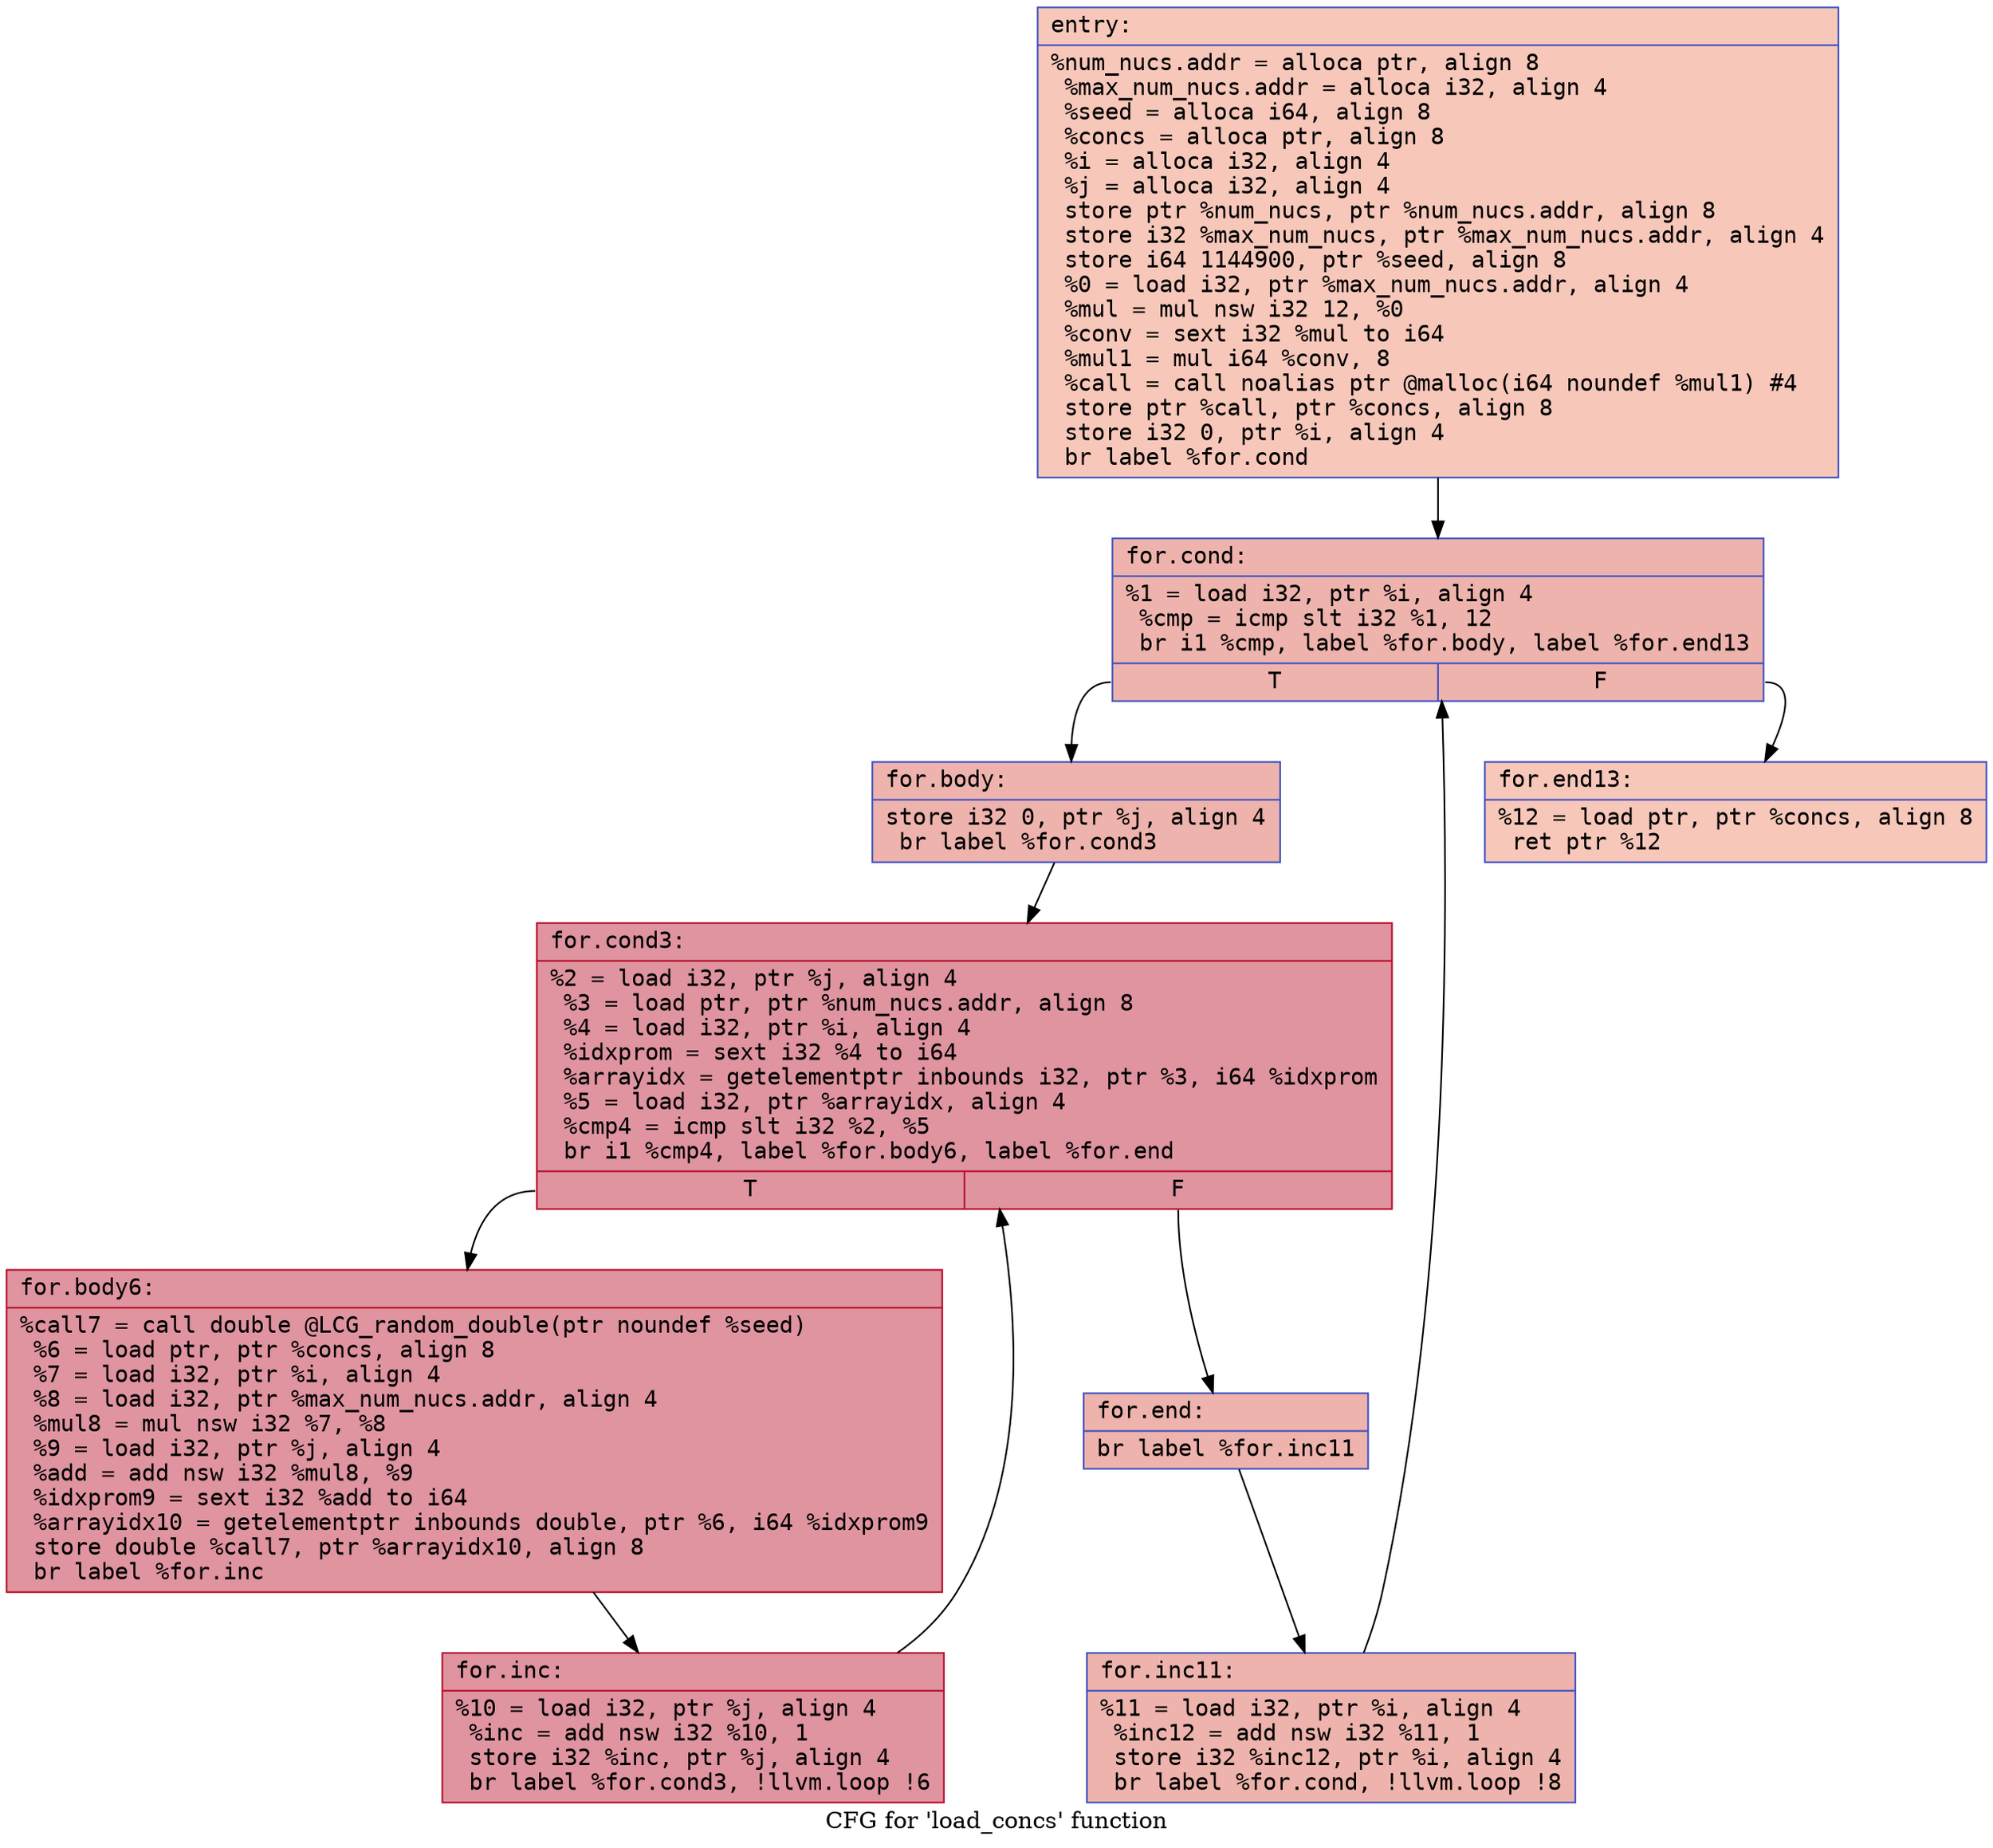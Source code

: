 digraph "CFG for 'load_concs' function" {
	label="CFG for 'load_concs' function";

	Node0x562237907d90 [shape=record,color="#3d50c3ff", style=filled, fillcolor="#ec7f6370" fontname="Courier",label="{entry:\l|  %num_nucs.addr = alloca ptr, align 8\l  %max_num_nucs.addr = alloca i32, align 4\l  %seed = alloca i64, align 8\l  %concs = alloca ptr, align 8\l  %i = alloca i32, align 4\l  %j = alloca i32, align 4\l  store ptr %num_nucs, ptr %num_nucs.addr, align 8\l  store i32 %max_num_nucs, ptr %max_num_nucs.addr, align 4\l  store i64 1144900, ptr %seed, align 8\l  %0 = load i32, ptr %max_num_nucs.addr, align 4\l  %mul = mul nsw i32 12, %0\l  %conv = sext i32 %mul to i64\l  %mul1 = mul i64 %conv, 8\l  %call = call noalias ptr @malloc(i64 noundef %mul1) #4\l  store ptr %call, ptr %concs, align 8\l  store i32 0, ptr %i, align 4\l  br label %for.cond\l}"];
	Node0x562237907d90 -> Node0x562237904710[tooltip="entry -> for.cond\nProbability 100.00%" ];
	Node0x562237904710 [shape=record,color="#3d50c3ff", style=filled, fillcolor="#d6524470" fontname="Courier",label="{for.cond:\l|  %1 = load i32, ptr %i, align 4\l  %cmp = icmp slt i32 %1, 12\l  br i1 %cmp, label %for.body, label %for.end13\l|{<s0>T|<s1>F}}"];
	Node0x562237904710:s0 -> Node0x562237904900[tooltip="for.cond -> for.body\nProbability 96.88%" ];
	Node0x562237904710:s1 -> Node0x562237904950[tooltip="for.cond -> for.end13\nProbability 3.12%" ];
	Node0x562237904900 [shape=record,color="#3d50c3ff", style=filled, fillcolor="#d6524470" fontname="Courier",label="{for.body:\l|  store i32 0, ptr %j, align 4\l  br label %for.cond3\l}"];
	Node0x562237904900 -> Node0x562237904b50[tooltip="for.body -> for.cond3\nProbability 100.00%" ];
	Node0x562237904b50 [shape=record,color="#b70d28ff", style=filled, fillcolor="#b70d2870" fontname="Courier",label="{for.cond3:\l|  %2 = load i32, ptr %j, align 4\l  %3 = load ptr, ptr %num_nucs.addr, align 8\l  %4 = load i32, ptr %i, align 4\l  %idxprom = sext i32 %4 to i64\l  %arrayidx = getelementptr inbounds i32, ptr %3, i64 %idxprom\l  %5 = load i32, ptr %arrayidx, align 4\l  %cmp4 = icmp slt i32 %2, %5\l  br i1 %cmp4, label %for.body6, label %for.end\l|{<s0>T|<s1>F}}"];
	Node0x562237904b50:s0 -> Node0x562237905050[tooltip="for.cond3 -> for.body6\nProbability 96.88%" ];
	Node0x562237904b50:s1 -> Node0x5622379050d0[tooltip="for.cond3 -> for.end\nProbability 3.12%" ];
	Node0x562237905050 [shape=record,color="#b70d28ff", style=filled, fillcolor="#b70d2870" fontname="Courier",label="{for.body6:\l|  %call7 = call double @LCG_random_double(ptr noundef %seed)\l  %6 = load ptr, ptr %concs, align 8\l  %7 = load i32, ptr %i, align 4\l  %8 = load i32, ptr %max_num_nucs.addr, align 4\l  %mul8 = mul nsw i32 %7, %8\l  %9 = load i32, ptr %j, align 4\l  %add = add nsw i32 %mul8, %9\l  %idxprom9 = sext i32 %add to i64\l  %arrayidx10 = getelementptr inbounds double, ptr %6, i64 %idxprom9\l  store double %call7, ptr %arrayidx10, align 8\l  br label %for.inc\l}"];
	Node0x562237905050 -> Node0x56223790f520[tooltip="for.body6 -> for.inc\nProbability 100.00%" ];
	Node0x56223790f520 [shape=record,color="#b70d28ff", style=filled, fillcolor="#b70d2870" fontname="Courier",label="{for.inc:\l|  %10 = load i32, ptr %j, align 4\l  %inc = add nsw i32 %10, 1\l  store i32 %inc, ptr %j, align 4\l  br label %for.cond3, !llvm.loop !6\l}"];
	Node0x56223790f520 -> Node0x562237904b50[tooltip="for.inc -> for.cond3\nProbability 100.00%" ];
	Node0x5622379050d0 [shape=record,color="#3d50c3ff", style=filled, fillcolor="#d6524470" fontname="Courier",label="{for.end:\l|  br label %for.inc11\l}"];
	Node0x5622379050d0 -> Node0x56223790f9f0[tooltip="for.end -> for.inc11\nProbability 100.00%" ];
	Node0x56223790f9f0 [shape=record,color="#3d50c3ff", style=filled, fillcolor="#d6524470" fontname="Courier",label="{for.inc11:\l|  %11 = load i32, ptr %i, align 4\l  %inc12 = add nsw i32 %11, 1\l  store i32 %inc12, ptr %i, align 4\l  br label %for.cond, !llvm.loop !8\l}"];
	Node0x56223790f9f0 -> Node0x562237904710[tooltip="for.inc11 -> for.cond\nProbability 100.00%" ];
	Node0x562237904950 [shape=record,color="#3d50c3ff", style=filled, fillcolor="#ec7f6370" fontname="Courier",label="{for.end13:\l|  %12 = load ptr, ptr %concs, align 8\l  ret ptr %12\l}"];
}
